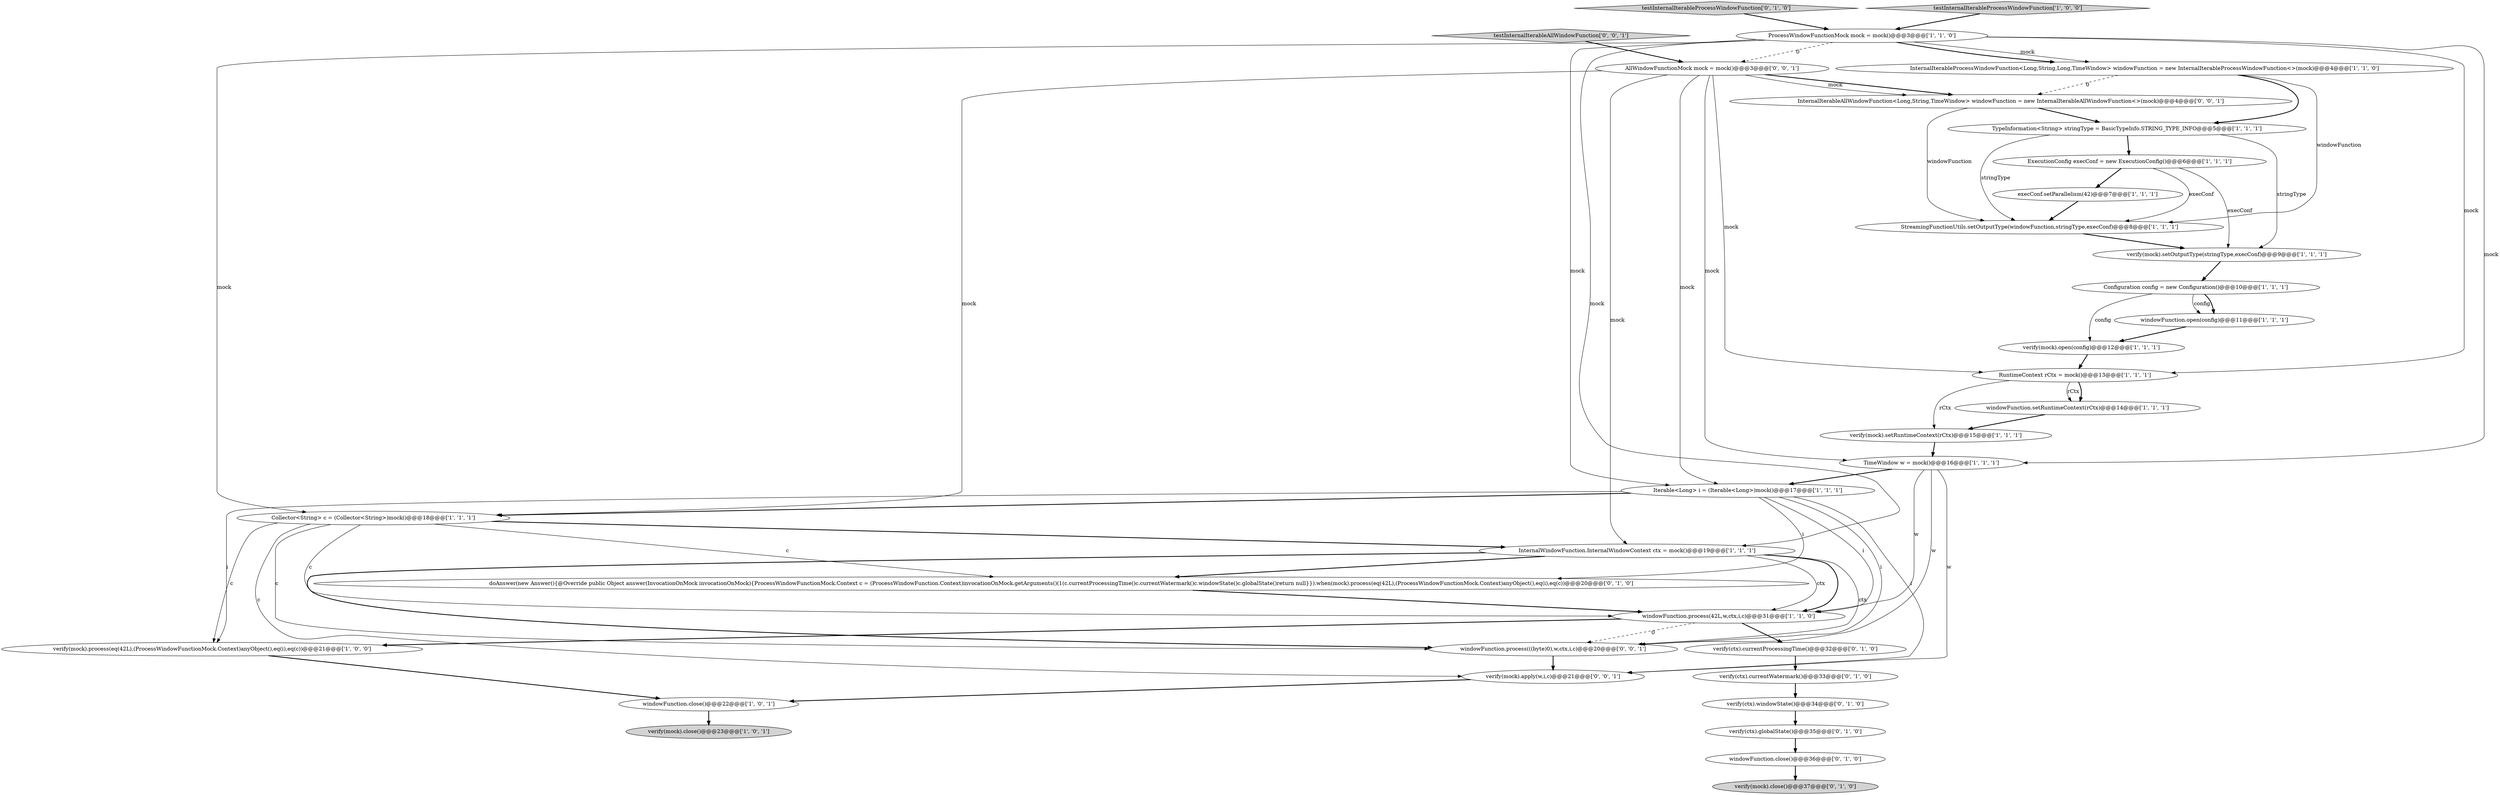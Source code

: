 digraph {
8 [style = filled, label = "RuntimeContext rCtx = mock()@@@13@@@['1', '1', '1']", fillcolor = white, shape = ellipse image = "AAA0AAABBB1BBB"];
24 [style = filled, label = "doAnswer(new Answer(){@Override public Object answer(InvocationOnMock invocationOnMock){ProcessWindowFunctionMock.Context c = (ProcessWindowFunction.Context)invocationOnMock.getArguments()(1(c.currentProcessingTime()c.currentWatermark()c.windowState()c.globalState()return null}}).when(mock).process(eq(42L),(ProcessWindowFunctionMock.Context)anyObject(),eq(i),eq(c))@@@20@@@['0', '1', '0']", fillcolor = white, shape = ellipse image = "AAA1AAABBB2BBB"];
1 [style = filled, label = "execConf.setParallelism(42)@@@7@@@['1', '1', '1']", fillcolor = white, shape = ellipse image = "AAA0AAABBB1BBB"];
31 [style = filled, label = "windowFunction.process(((byte)0),w,ctx,i,c)@@@20@@@['0', '0', '1']", fillcolor = white, shape = ellipse image = "AAA0AAABBB3BBB"];
25 [style = filled, label = "verify(ctx).currentProcessingTime()@@@32@@@['0', '1', '0']", fillcolor = white, shape = ellipse image = "AAA0AAABBB2BBB"];
32 [style = filled, label = "testInternalIterableAllWindowFunction['0', '0', '1']", fillcolor = lightgray, shape = diamond image = "AAA0AAABBB3BBB"];
13 [style = filled, label = "verify(mock).setRuntimeContext(rCtx)@@@15@@@['1', '1', '1']", fillcolor = white, shape = ellipse image = "AAA0AAABBB1BBB"];
0 [style = filled, label = "Configuration config = new Configuration()@@@10@@@['1', '1', '1']", fillcolor = white, shape = ellipse image = "AAA0AAABBB1BBB"];
12 [style = filled, label = "windowFunction.setRuntimeContext(rCtx)@@@14@@@['1', '1', '1']", fillcolor = white, shape = ellipse image = "AAA0AAABBB1BBB"];
34 [style = filled, label = "InternalIterableAllWindowFunction<Long,String,TimeWindow> windowFunction = new InternalIterableAllWindowFunction<>(mock)@@@4@@@['0', '0', '1']", fillcolor = white, shape = ellipse image = "AAA0AAABBB3BBB"];
26 [style = filled, label = "windowFunction.close()@@@36@@@['0', '1', '0']", fillcolor = white, shape = ellipse image = "AAA0AAABBB2BBB"];
4 [style = filled, label = "TimeWindow w = mock()@@@16@@@['1', '1', '1']", fillcolor = white, shape = ellipse image = "AAA0AAABBB1BBB"];
14 [style = filled, label = "verify(mock).setOutputType(stringType,execConf)@@@9@@@['1', '1', '1']", fillcolor = white, shape = ellipse image = "AAA0AAABBB1BBB"];
33 [style = filled, label = "AllWindowFunctionMock mock = mock()@@@3@@@['0', '0', '1']", fillcolor = white, shape = ellipse image = "AAA0AAABBB3BBB"];
15 [style = filled, label = "verify(mock).close()@@@23@@@['1', '0', '1']", fillcolor = lightgray, shape = ellipse image = "AAA0AAABBB1BBB"];
23 [style = filled, label = "verify(ctx).globalState()@@@35@@@['0', '1', '0']", fillcolor = white, shape = ellipse image = "AAA1AAABBB2BBB"];
28 [style = filled, label = "verify(ctx).windowState()@@@34@@@['0', '1', '0']", fillcolor = white, shape = ellipse image = "AAA1AAABBB2BBB"];
27 [style = filled, label = "verify(mock).close()@@@37@@@['0', '1', '0']", fillcolor = lightgray, shape = ellipse image = "AAA0AAABBB2BBB"];
16 [style = filled, label = "StreamingFunctionUtils.setOutputType(windowFunction,stringType,execConf)@@@8@@@['1', '1', '1']", fillcolor = white, shape = ellipse image = "AAA0AAABBB1BBB"];
18 [style = filled, label = "InternalIterableProcessWindowFunction<Long,String,Long,TimeWindow> windowFunction = new InternalIterableProcessWindowFunction<>(mock)@@@4@@@['1', '1', '0']", fillcolor = white, shape = ellipse image = "AAA0AAABBB1BBB"];
29 [style = filled, label = "testInternalIterableProcessWindowFunction['0', '1', '0']", fillcolor = lightgray, shape = diamond image = "AAA0AAABBB2BBB"];
6 [style = filled, label = "ProcessWindowFunctionMock mock = mock()@@@3@@@['1', '1', '0']", fillcolor = white, shape = ellipse image = "AAA0AAABBB1BBB"];
17 [style = filled, label = "verify(mock).process(eq(42L),(ProcessWindowFunctionMock.Context)anyObject(),eq(i),eq(c))@@@21@@@['1', '0', '0']", fillcolor = white, shape = ellipse image = "AAA0AAABBB1BBB"];
10 [style = filled, label = "TypeInformation<String> stringType = BasicTypeInfo.STRING_TYPE_INFO@@@5@@@['1', '1', '1']", fillcolor = white, shape = ellipse image = "AAA0AAABBB1BBB"];
11 [style = filled, label = "verify(mock).open(config)@@@12@@@['1', '1', '1']", fillcolor = white, shape = ellipse image = "AAA0AAABBB1BBB"];
21 [style = filled, label = "Collector<String> c = (Collector<String>)mock()@@@18@@@['1', '1', '1']", fillcolor = white, shape = ellipse image = "AAA0AAABBB1BBB"];
7 [style = filled, label = "ExecutionConfig execConf = new ExecutionConfig()@@@6@@@['1', '1', '1']", fillcolor = white, shape = ellipse image = "AAA0AAABBB1BBB"];
22 [style = filled, label = "verify(ctx).currentWatermark()@@@33@@@['0', '1', '0']", fillcolor = white, shape = ellipse image = "AAA1AAABBB2BBB"];
3 [style = filled, label = "InternalWindowFunction.InternalWindowContext ctx = mock()@@@19@@@['1', '1', '1']", fillcolor = white, shape = ellipse image = "AAA0AAABBB1BBB"];
30 [style = filled, label = "verify(mock).apply(w,i,c)@@@21@@@['0', '0', '1']", fillcolor = white, shape = ellipse image = "AAA0AAABBB3BBB"];
9 [style = filled, label = "windowFunction.close()@@@22@@@['1', '0', '1']", fillcolor = white, shape = ellipse image = "AAA0AAABBB1BBB"];
2 [style = filled, label = "windowFunction.open(config)@@@11@@@['1', '1', '1']", fillcolor = white, shape = ellipse image = "AAA0AAABBB1BBB"];
5 [style = filled, label = "windowFunction.process(42L,w,ctx,i,c)@@@31@@@['1', '1', '0']", fillcolor = white, shape = ellipse image = "AAA0AAABBB1BBB"];
20 [style = filled, label = "Iterable<Long> i = (Iterable<Long>)mock()@@@17@@@['1', '1', '1']", fillcolor = white, shape = ellipse image = "AAA0AAABBB1BBB"];
19 [style = filled, label = "testInternalIterableProcessWindowFunction['1', '0', '0']", fillcolor = lightgray, shape = diamond image = "AAA0AAABBB1BBB"];
20->24 [style = solid, label="i"];
3->24 [style = bold, label=""];
10->14 [style = solid, label="stringType"];
6->18 [style = bold, label=""];
21->3 [style = bold, label=""];
4->30 [style = solid, label="w"];
33->21 [style = solid, label="mock"];
19->6 [style = bold, label=""];
13->4 [style = bold, label=""];
8->12 [style = bold, label=""];
4->31 [style = solid, label="w"];
0->11 [style = solid, label="config"];
33->4 [style = solid, label="mock"];
2->11 [style = bold, label=""];
6->21 [style = solid, label="mock"];
30->9 [style = bold, label=""];
20->30 [style = solid, label="i"];
21->5 [style = solid, label="c"];
9->15 [style = bold, label=""];
33->34 [style = bold, label=""];
20->5 [style = solid, label="i"];
28->23 [style = bold, label=""];
14->0 [style = bold, label=""];
5->31 [style = dashed, label="0"];
26->27 [style = bold, label=""];
4->20 [style = bold, label=""];
3->5 [style = bold, label=""];
21->30 [style = solid, label="c"];
23->26 [style = bold, label=""];
12->13 [style = bold, label=""];
18->34 [style = dashed, label="0"];
5->17 [style = bold, label=""];
8->13 [style = solid, label="rCtx"];
10->16 [style = solid, label="stringType"];
20->21 [style = bold, label=""];
33->34 [style = solid, label="mock"];
7->14 [style = solid, label="execConf"];
10->7 [style = bold, label=""];
6->20 [style = solid, label="mock"];
29->6 [style = bold, label=""];
6->18 [style = solid, label="mock"];
20->31 [style = solid, label="i"];
34->10 [style = bold, label=""];
21->31 [style = solid, label="c"];
3->31 [style = bold, label=""];
5->25 [style = bold, label=""];
6->3 [style = solid, label="mock"];
0->2 [style = solid, label="config"];
6->4 [style = solid, label="mock"];
33->8 [style = solid, label="mock"];
18->10 [style = bold, label=""];
16->14 [style = bold, label=""];
11->8 [style = bold, label=""];
4->5 [style = solid, label="w"];
17->9 [style = bold, label=""];
22->28 [style = bold, label=""];
21->24 [style = solid, label="c"];
3->31 [style = solid, label="ctx"];
33->3 [style = solid, label="mock"];
31->30 [style = bold, label=""];
3->5 [style = solid, label="ctx"];
7->1 [style = bold, label=""];
0->2 [style = bold, label=""];
32->33 [style = bold, label=""];
8->12 [style = solid, label="rCtx"];
1->16 [style = bold, label=""];
20->17 [style = solid, label="i"];
7->16 [style = solid, label="execConf"];
24->5 [style = bold, label=""];
25->22 [style = bold, label=""];
33->20 [style = solid, label="mock"];
21->17 [style = solid, label="c"];
18->16 [style = solid, label="windowFunction"];
6->8 [style = solid, label="mock"];
34->16 [style = solid, label="windowFunction"];
6->33 [style = dashed, label="0"];
}
